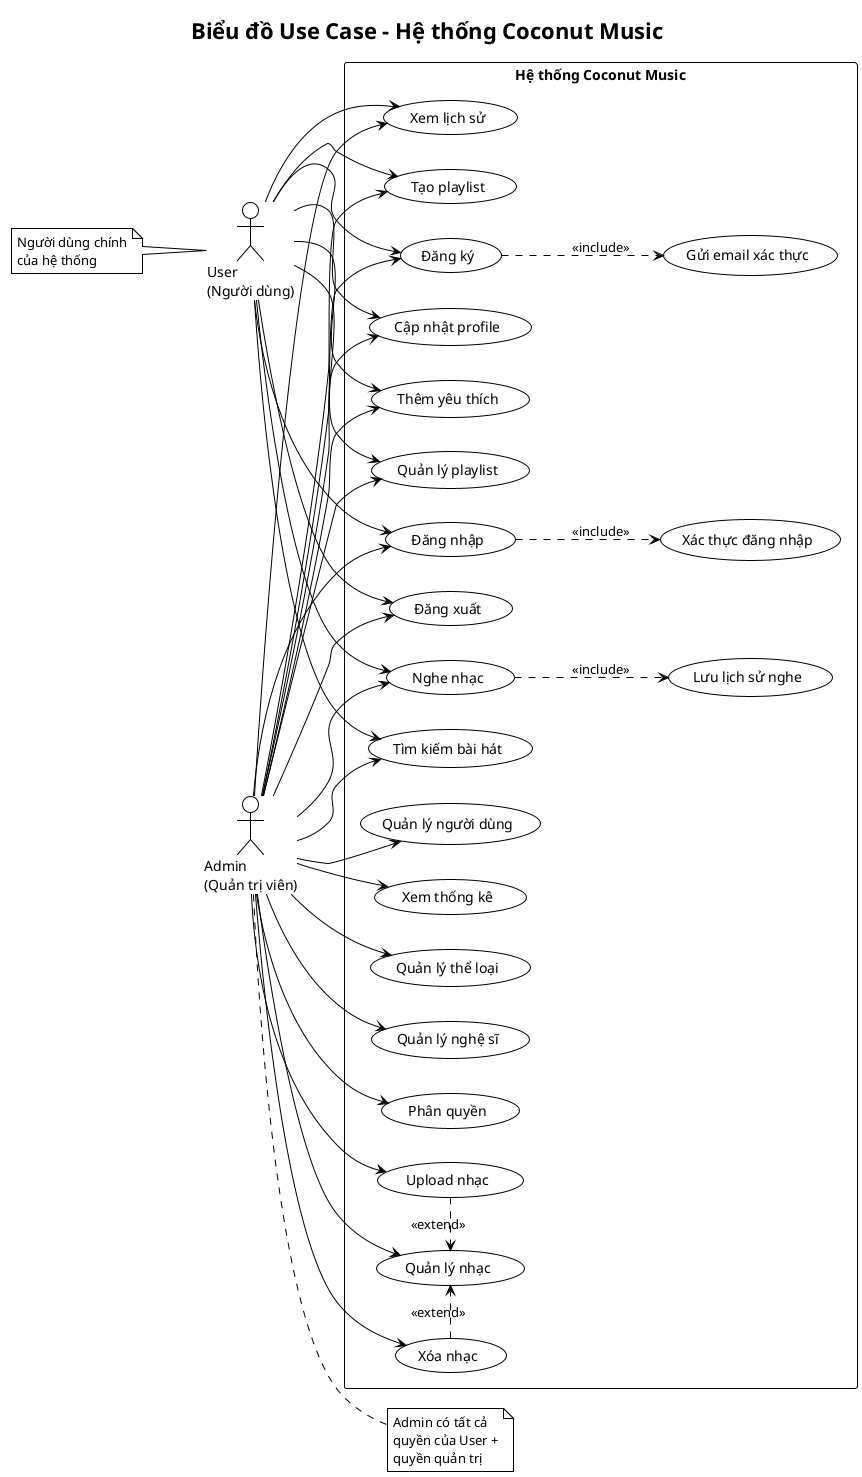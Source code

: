 @startuml CoconutMusicUseCaseDiagram
!theme plain
title Biểu đồ Use Case - Hệ thống Coconut Music

left to right direction

actor "User\n(Người dùng)" as User
actor "Admin\n(Quản trị viên)" as Admin

rectangle "Hệ thống Coconut Music" {

  ' User Use Cases
  usecase "Đăng ký" as UC1
  usecase "Đăng nhập" as UC2
  usecase "Đăng xuất" as UC3
  usecase "Nghe nhạc" as UC4
  usecase "Tìm kiếm bài hát" as UC5
  usecase "Tạo playlist" as UC6
  usecase "Quản lý playlist" as UC7
  usecase "Thêm yêu thích" as UC8
  usecase "Xem lịch sử" as UC9
  usecase "Cập nhật profile" as UC10

  ' Admin Use Cases
  usecase "Quản lý nhạc" as UC11
  usecase "Upload nhạc" as UC12
  usecase "Xóa nhạc" as UC13
  usecase "Quản lý người dùng" as UC14
  usecase "Xem thống kê" as UC15
  usecase "Quản lý thể loại" as UC16
  usecase "Quản lý nghệ sĩ" as UC17
  usecase "Phân quyền" as UC18

  ' System Use Cases
  usecase "Xác thực đăng nhập" as SYS1
  usecase "Gửi email xác thực" as SYS2
  usecase "Lưu lịch sử nghe" as SYS3
}

' User connections
User --> UC1
User --> UC2
User --> UC3
User --> UC4
User --> UC5
User --> UC6
User --> UC7
User --> UC8
User --> UC9
User --> UC10

' Admin connections (kế thừa tất cả quyền của User)
Admin --> UC1
Admin --> UC2
Admin --> UC3
Admin --> UC4
Admin --> UC5
Admin --> UC6
Admin --> UC7
Admin --> UC8
Admin --> UC9
Admin --> UC10

' Admin exclusive connections
Admin --> UC11
Admin --> UC12
Admin --> UC13
Admin --> UC14
Admin --> UC15
Admin --> UC16
Admin --> UC17
Admin --> UC18

' Include/Extend relationships
UC2 ..> SYS1 : <<include>>
UC1 ..> SYS2 : <<include>>
UC4 ..> SYS3 : <<include>>
UC12 .> UC11 : <<extend>>
UC13 .> UC11 : <<extend>>

note right of Admin : Admin có tất cả\nquyền của User +\nquyền quản trị

note left of User : Người dùng chính\ncủa hệ thống

@enduml
